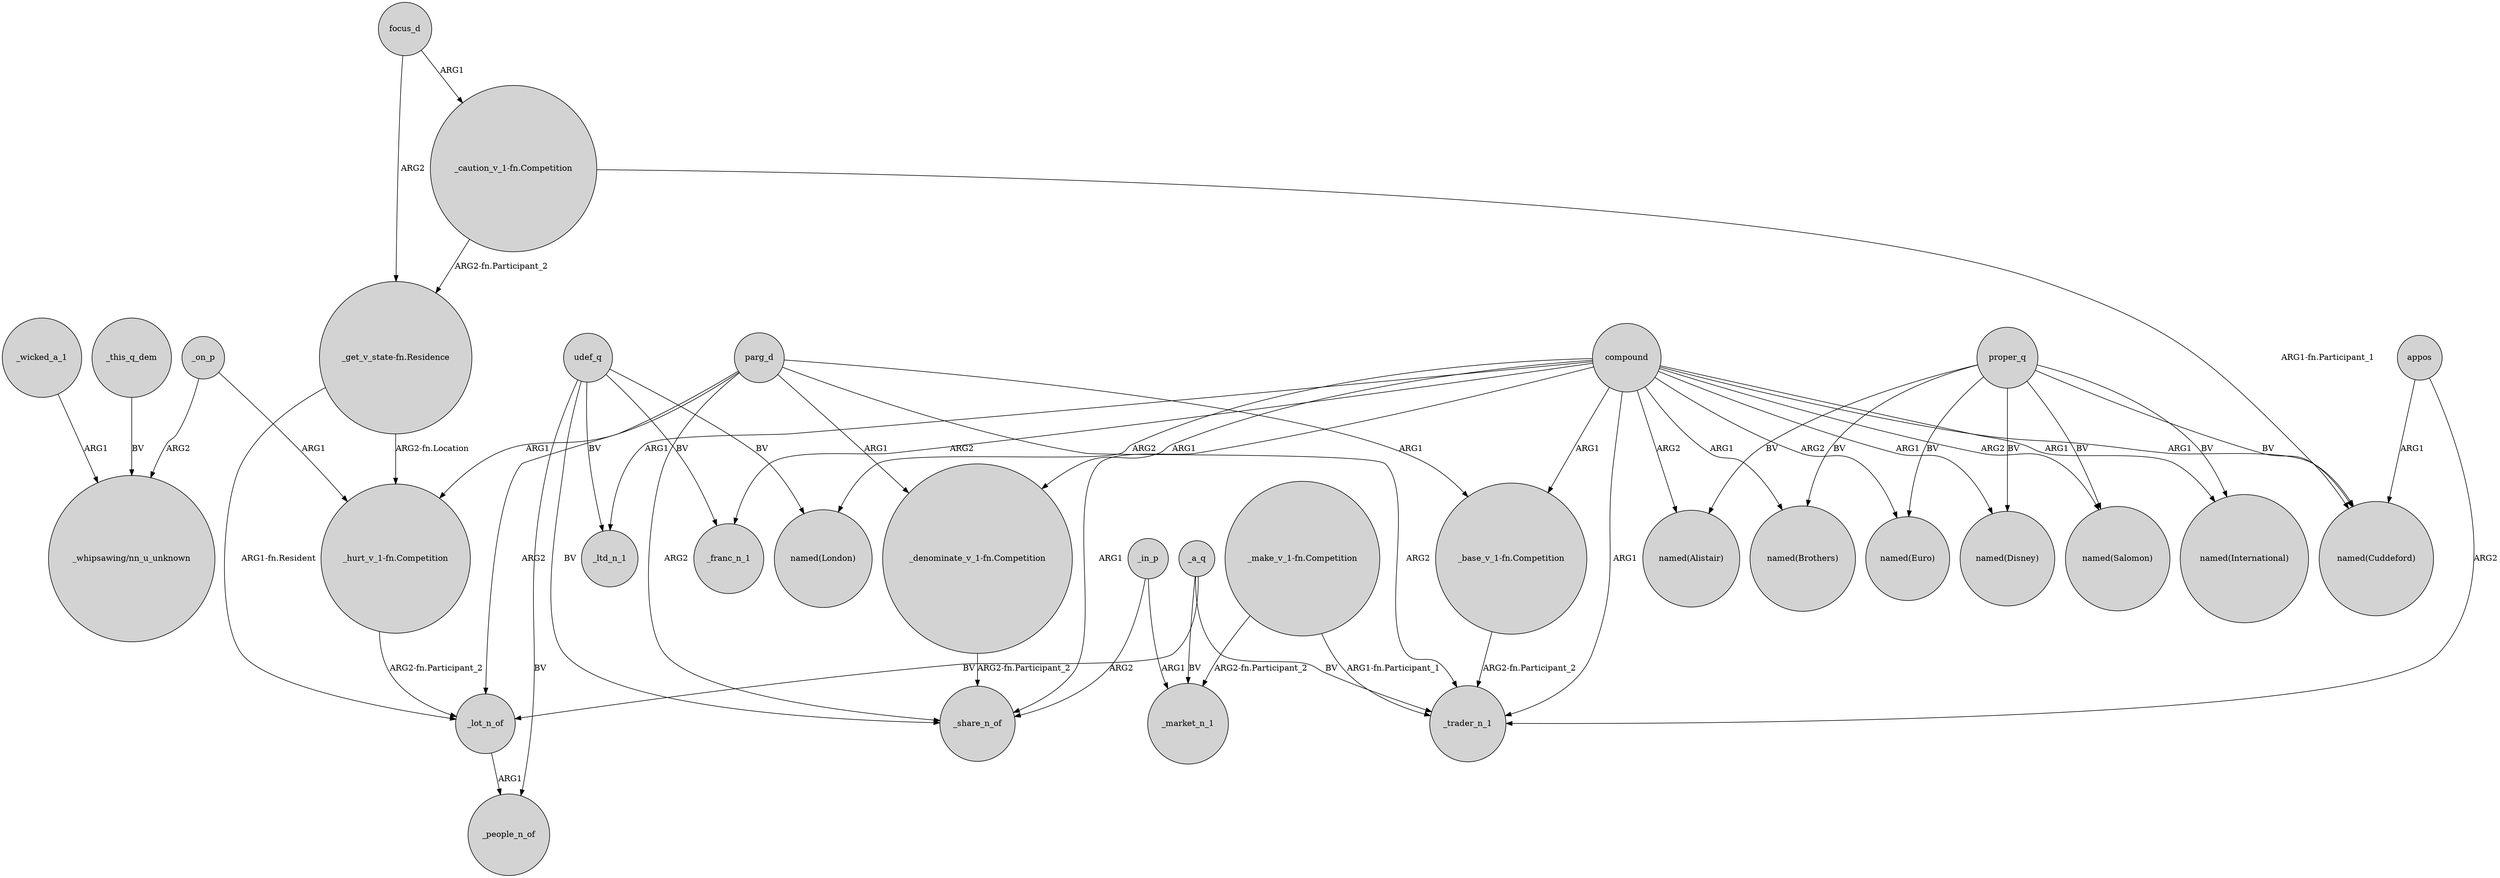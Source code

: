 digraph {
	node [shape=circle style=filled]
	udef_q -> _people_n_of [label=BV]
	"_make_v_1-fn.Competition" -> _market_n_1 [label="ARG2-fn.Participant_2"]
	"_get_v_state-fn.Residence" -> _lot_n_of [label="ARG1-fn.Resident"]
	_on_p -> "_whipsawing/nn_u_unknown" [label=ARG2]
	compound -> "named(Alistair)" [label=ARG2]
	proper_q -> "named(Euro)" [label=BV]
	"_denominate_v_1-fn.Competition" -> _share_n_of [label="ARG2-fn.Participant_2"]
	proper_q -> "named(Disney)" [label=BV]
	compound -> "named(Salomon)" [label=ARG2]
	"_hurt_v_1-fn.Competition" -> _lot_n_of [label="ARG2-fn.Participant_2"]
	compound -> "named(Cuddeford)" [label=ARG1]
	compound -> "named(Disney)" [label=ARG1]
	compound -> _trader_n_1 [label=ARG1]
	compound -> _share_n_of [label=ARG1]
	focus_d -> "_get_v_state-fn.Residence" [label=ARG2]
	"_make_v_1-fn.Competition" -> _trader_n_1 [label="ARG1-fn.Participant_1"]
	compound -> "named(London)" [label=ARG2]
	"_caution_v_1-fn.Competition" -> "named(Cuddeford)" [label="ARG1-fn.Participant_1"]
	appos -> _trader_n_1 [label=ARG2]
	compound -> "named(International)" [label=ARG1]
	parg_d -> _lot_n_of [label=ARG2]
	udef_q -> "named(London)" [label=BV]
	proper_q -> "named(Alistair)" [label=BV]
	"_base_v_1-fn.Competition" -> _trader_n_1 [label="ARG2-fn.Participant_2"]
	compound -> _ltd_n_1 [label=ARG1]
	_lot_n_of -> _people_n_of [label=ARG1]
	_in_p -> _market_n_1 [label=ARG1]
	parg_d -> "_denominate_v_1-fn.Competition" [label=ARG1]
	compound -> "named(Euro)" [label=ARG2]
	_a_q -> _trader_n_1 [label=BV]
	"_get_v_state-fn.Residence" -> "_hurt_v_1-fn.Competition" [label="ARG2-fn.Location"]
	_a_q -> _lot_n_of [label=BV]
	parg_d -> "_hurt_v_1-fn.Competition" [label=ARG1]
	udef_q -> _franc_n_1 [label=BV]
	proper_q -> "named(International)" [label=BV]
	focus_d -> "_caution_v_1-fn.Competition" [label=ARG1]
	_wicked_a_1 -> "_whipsawing/nn_u_unknown" [label=ARG1]
	compound -> "named(Brothers)" [label=ARG1]
	udef_q -> _share_n_of [label=BV]
	compound -> "_base_v_1-fn.Competition" [label=ARG1]
	proper_q -> "named(Brothers)" [label=BV]
	_this_q_dem -> "_whipsawing/nn_u_unknown" [label=BV]
	proper_q -> "named(Salomon)" [label=BV]
	proper_q -> "named(Cuddeford)" [label=BV]
	parg_d -> _share_n_of [label=ARG2]
	parg_d -> _trader_n_1 [label=ARG2]
	_a_q -> _market_n_1 [label=BV]
	_on_p -> "_hurt_v_1-fn.Competition" [label=ARG1]
	udef_q -> _ltd_n_1 [label=BV]
	compound -> _franc_n_1 [label=ARG2]
	_in_p -> _share_n_of [label=ARG2]
	compound -> "_denominate_v_1-fn.Competition" [label=ARG1]
	"_caution_v_1-fn.Competition" -> "_get_v_state-fn.Residence" [label="ARG2-fn.Participant_2"]
	appos -> "named(Cuddeford)" [label=ARG1]
	parg_d -> "_base_v_1-fn.Competition" [label=ARG1]
}
